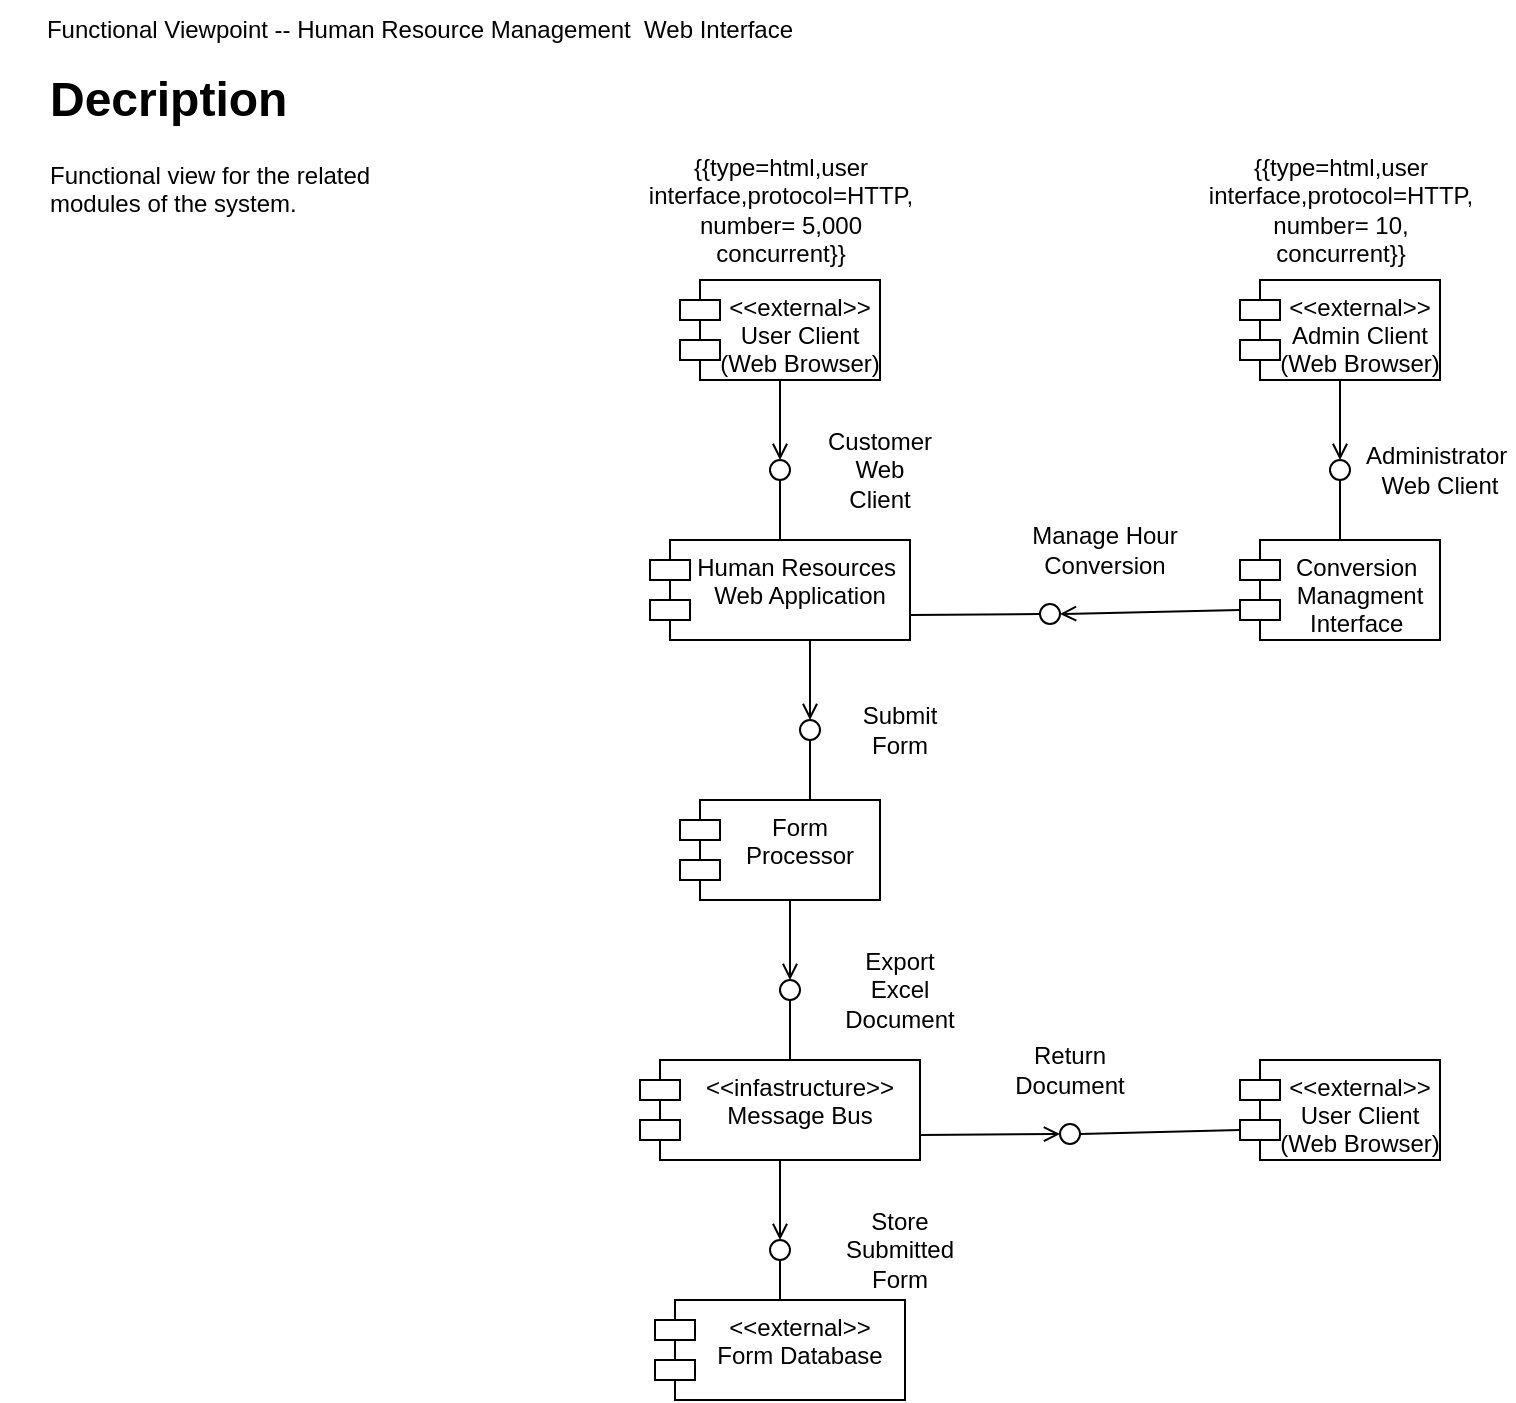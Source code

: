 <mxfile version="20.2.3" type="device" pages="2"><diagram id="2DspUBfJ3M2oVkULfJKO" name="Page-1"><mxGraphModel dx="1422" dy="865" grid="1" gridSize="10" guides="1" tooltips="1" connect="1" arrows="1" fold="1" page="1" pageScale="1" pageWidth="850" pageHeight="1100" math="0" shadow="0"><root><mxCell id="0"/><mxCell id="1" parent="0"/><mxCell id="HUgEYoBTuDRX2b_oPPKM-1" value="Functional Viewpoint -- Human Resource Management&amp;nbsp; Web Interface" style="text;html=1;strokeColor=none;fillColor=none;align=center;verticalAlign=middle;whiteSpace=wrap;rounded=0;" parent="1" vertex="1"><mxGeometry x="20" y="10" width="420" height="30" as="geometry"/></mxCell><mxCell id="HUgEYoBTuDRX2b_oPPKM-2" value="&lt;h1&gt;Decription&lt;/h1&gt;&lt;p&gt;Functional view for the related modules of the system.&lt;/p&gt;" style="text;html=1;strokeColor=none;fillColor=none;spacing=5;spacingTop=-20;whiteSpace=wrap;overflow=hidden;rounded=0;" parent="1" vertex="1"><mxGeometry x="40" y="40" width="190" height="120" as="geometry"/></mxCell><mxCell id="HUgEYoBTuDRX2b_oPPKM-3" value="&lt;&lt;external&gt;&gt;&#10;User Client&#10;(Web Browser)" style="shape=module;align=left;spacingLeft=20;align=center;verticalAlign=top;" parent="1" vertex="1"><mxGeometry x="360" y="150" width="100" height="50" as="geometry"/></mxCell><mxCell id="HUgEYoBTuDRX2b_oPPKM-4" value="{{type=html,user interface,protocol=HTTP,&lt;br&gt;number= 5,000 concurrent}}" style="text;html=1;strokeColor=none;fillColor=none;align=center;verticalAlign=middle;whiteSpace=wrap;rounded=0;" parent="1" vertex="1"><mxGeometry x="342.5" y="70" width="135" height="90" as="geometry"/></mxCell><mxCell id="HUgEYoBTuDRX2b_oPPKM-5" value="Human Resources &#10;Web Application" style="shape=module;align=left;spacingLeft=20;align=center;verticalAlign=top;" parent="1" vertex="1"><mxGeometry x="345" y="280" width="130" height="50" as="geometry"/></mxCell><mxCell id="HUgEYoBTuDRX2b_oPPKM-6" value="&lt;&lt;external&gt;&gt;&#10;Admin Client&#10;(Web Browser)" style="shape=module;align=left;spacingLeft=20;align=center;verticalAlign=top;" parent="1" vertex="1"><mxGeometry x="640" y="150" width="100" height="50" as="geometry"/></mxCell><mxCell id="HUgEYoBTuDRX2b_oPPKM-7" value="{{type=html,user interface,protocol=HTTP,&lt;br&gt;number= 10, concurrent}}" style="text;html=1;strokeColor=none;fillColor=none;align=center;verticalAlign=middle;whiteSpace=wrap;rounded=0;" parent="1" vertex="1"><mxGeometry x="622.5" y="70" width="135" height="90" as="geometry"/></mxCell><mxCell id="HUgEYoBTuDRX2b_oPPKM-8" value="Conversion &#10;Managment&#10;Interface " style="shape=module;align=left;spacingLeft=20;align=center;verticalAlign=top;" parent="1" vertex="1"><mxGeometry x="640" y="280" width="100" height="50" as="geometry"/></mxCell><mxCell id="HUgEYoBTuDRX2b_oPPKM-9" value="Form &#10;Processor" style="shape=module;align=left;spacingLeft=20;align=center;verticalAlign=top;" parent="1" vertex="1"><mxGeometry x="360" y="410" width="100" height="50" as="geometry"/></mxCell><mxCell id="HUgEYoBTuDRX2b_oPPKM-12" value="" style="ellipse;html=1;" parent="1" vertex="1"><mxGeometry x="405" y="240" width="10" height="10" as="geometry"/></mxCell><mxCell id="HUgEYoBTuDRX2b_oPPKM-13" value="" style="endArrow=open;html=1;rounded=0;align=center;verticalAlign=top;endFill=0;labelBackgroundColor=none;endSize=6;exitX=0.5;exitY=1;exitDx=0;exitDy=0;" parent="1" source="HUgEYoBTuDRX2b_oPPKM-3" edge="1"><mxGeometry relative="1" as="geometry"><mxPoint x="410" y="240" as="targetPoint"/><mxPoint x="425" y="110" as="sourcePoint"/></mxGeometry></mxCell><mxCell id="HUgEYoBTuDRX2b_oPPKM-14" value="" style="ellipse;html=1;" parent="1" vertex="1"><mxGeometry x="685" y="240" width="10" height="10" as="geometry"/></mxCell><mxCell id="HUgEYoBTuDRX2b_oPPKM-15" value="" style="endArrow=open;html=1;rounded=0;align=center;verticalAlign=top;endFill=0;labelBackgroundColor=none;endSize=6;" parent="1" source="HUgEYoBTuDRX2b_oPPKM-6" edge="1"><mxGeometry relative="1" as="geometry"><mxPoint x="690" y="240" as="targetPoint"/><mxPoint x="730" y="120" as="sourcePoint"/></mxGeometry></mxCell><mxCell id="HUgEYoBTuDRX2b_oPPKM-16" value="" style="endArrow=none;html=1;rounded=0;entryX=0.5;entryY=0;entryDx=0;entryDy=0;" parent="1" target="HUgEYoBTuDRX2b_oPPKM-5" edge="1"><mxGeometry relative="1" as="geometry"><mxPoint x="410" y="250" as="sourcePoint"/><mxPoint x="500" y="370" as="targetPoint"/></mxGeometry></mxCell><mxCell id="HUgEYoBTuDRX2b_oPPKM-18" value="" style="endArrow=none;html=1;rounded=0;entryX=0.5;entryY=0;entryDx=0;entryDy=0;" parent="1" target="HUgEYoBTuDRX2b_oPPKM-8" edge="1"><mxGeometry relative="1" as="geometry"><mxPoint x="690" y="250" as="sourcePoint"/><mxPoint x="610" y="330" as="targetPoint"/></mxGeometry></mxCell><mxCell id="HUgEYoBTuDRX2b_oPPKM-20" value="" style="ellipse;html=1;" parent="1" vertex="1"><mxGeometry x="420" y="370" width="10" height="10" as="geometry"/></mxCell><mxCell id="HUgEYoBTuDRX2b_oPPKM-21" value="" style="endArrow=open;html=1;rounded=0;align=center;verticalAlign=top;endFill=0;labelBackgroundColor=none;endSize=6;exitX=0.5;exitY=1;exitDx=0;exitDy=0;" parent="1" edge="1"><mxGeometry relative="1" as="geometry"><mxPoint x="425" y="370" as="targetPoint"/><mxPoint x="425" y="330" as="sourcePoint"/></mxGeometry></mxCell><mxCell id="HUgEYoBTuDRX2b_oPPKM-22" value="" style="endArrow=none;html=1;rounded=0;entryX=0.5;entryY=0;entryDx=0;entryDy=0;" parent="1" edge="1"><mxGeometry relative="1" as="geometry"><mxPoint x="425" y="380" as="sourcePoint"/><mxPoint x="425" y="410" as="targetPoint"/></mxGeometry></mxCell><mxCell id="HUgEYoBTuDRX2b_oPPKM-23" value="&lt;&lt;external&gt;&gt;&#10;User Client&#10;(Web Browser)&#10;" style="shape=module;align=left;spacingLeft=20;align=center;verticalAlign=top;" parent="1" vertex="1"><mxGeometry x="640" y="540" width="100" height="50" as="geometry"/></mxCell><mxCell id="HUgEYoBTuDRX2b_oPPKM-27" value="" style="ellipse;html=1;" parent="1" vertex="1"><mxGeometry x="410" y="500" width="10" height="10" as="geometry"/></mxCell><mxCell id="HUgEYoBTuDRX2b_oPPKM-28" value="" style="endArrow=open;html=1;rounded=0;align=center;verticalAlign=top;endFill=0;labelBackgroundColor=none;endSize=6;exitX=0.5;exitY=1;exitDx=0;exitDy=0;" parent="1" edge="1"><mxGeometry relative="1" as="geometry"><mxPoint x="415" y="500" as="targetPoint"/><mxPoint x="415" y="460" as="sourcePoint"/></mxGeometry></mxCell><mxCell id="HUgEYoBTuDRX2b_oPPKM-29" value="" style="endArrow=none;html=1;rounded=0;entryX=0.5;entryY=0;entryDx=0;entryDy=0;" parent="1" edge="1"><mxGeometry relative="1" as="geometry"><mxPoint x="415" y="510" as="sourcePoint"/><mxPoint x="415" y="540" as="targetPoint"/></mxGeometry></mxCell><mxCell id="HUgEYoBTuDRX2b_oPPKM-30" value="" style="ellipse;html=1;" parent="1" vertex="1"><mxGeometry x="540" y="312" width="10" height="10" as="geometry"/></mxCell><mxCell id="HUgEYoBTuDRX2b_oPPKM-31" value="" style="endArrow=open;html=1;rounded=0;align=center;verticalAlign=top;endFill=0;labelBackgroundColor=none;endSize=6;exitX=0;exitY=0;exitDx=0;exitDy=35;exitPerimeter=0;entryX=1;entryY=0.5;entryDx=0;entryDy=0;" parent="1" source="HUgEYoBTuDRX2b_oPPKM-8" target="HUgEYoBTuDRX2b_oPPKM-30" edge="1"><mxGeometry relative="1" as="geometry"><mxPoint x="600" y="315" as="targetPoint"/><mxPoint x="555" y="310" as="sourcePoint"/></mxGeometry></mxCell><mxCell id="HUgEYoBTuDRX2b_oPPKM-32" value="" style="endArrow=none;html=1;rounded=0;entryX=1;entryY=0.75;entryDx=0;entryDy=0;exitX=0;exitY=0.5;exitDx=0;exitDy=0;" parent="1" source="HUgEYoBTuDRX2b_oPPKM-30" target="HUgEYoBTuDRX2b_oPPKM-5" edge="1"><mxGeometry relative="1" as="geometry"><mxPoint x="520" y="318" as="sourcePoint"/><mxPoint x="555" y="390" as="targetPoint"/></mxGeometry></mxCell><mxCell id="HUgEYoBTuDRX2b_oPPKM-35" value="Administrator&amp;nbsp;&lt;br&gt;Web Client" style="text;html=1;strokeColor=none;fillColor=none;align=center;verticalAlign=middle;whiteSpace=wrap;rounded=0;" parent="1" vertex="1"><mxGeometry x="710" y="230" width="60" height="30" as="geometry"/></mxCell><mxCell id="HUgEYoBTuDRX2b_oPPKM-36" value="Customer Web Client" style="text;html=1;strokeColor=none;fillColor=none;align=center;verticalAlign=middle;whiteSpace=wrap;rounded=0;" parent="1" vertex="1"><mxGeometry x="430" y="230" width="60" height="30" as="geometry"/></mxCell><mxCell id="HUgEYoBTuDRX2b_oPPKM-37" value="Manage Hour Conversion" style="text;html=1;strokeColor=none;fillColor=none;align=center;verticalAlign=middle;whiteSpace=wrap;rounded=0;" parent="1" vertex="1"><mxGeometry x="515" y="270" width="115" height="30" as="geometry"/></mxCell><mxCell id="HUgEYoBTuDRX2b_oPPKM-39" value="Submit Form" style="text;html=1;strokeColor=none;fillColor=none;align=center;verticalAlign=middle;whiteSpace=wrap;rounded=0;" parent="1" vertex="1"><mxGeometry x="440" y="360" width="60" height="30" as="geometry"/></mxCell><mxCell id="HUgEYoBTuDRX2b_oPPKM-40" value="Export Excel Document" style="text;html=1;strokeColor=none;fillColor=none;align=center;verticalAlign=middle;whiteSpace=wrap;rounded=0;" parent="1" vertex="1"><mxGeometry x="440" y="490" width="60" height="30" as="geometry"/></mxCell><mxCell id="HUgEYoBTuDRX2b_oPPKM-41" value="&lt;&lt;infastructure&gt;&gt;&#10;Message Bus" style="shape=module;align=left;spacingLeft=20;align=center;verticalAlign=top;" parent="1" vertex="1"><mxGeometry x="340" y="540" width="140" height="50" as="geometry"/></mxCell><mxCell id="HUgEYoBTuDRX2b_oPPKM-42" value="" style="ellipse;html=1;" parent="1" vertex="1"><mxGeometry x="550" y="572" width="10" height="10" as="geometry"/></mxCell><mxCell id="HUgEYoBTuDRX2b_oPPKM-43" value="" style="endArrow=open;html=1;rounded=0;align=center;verticalAlign=top;endFill=0;labelBackgroundColor=none;endSize=6;exitX=1;exitY=0.75;exitDx=0;exitDy=0;entryX=0;entryY=0.5;entryDx=0;entryDy=0;" parent="1" source="HUgEYoBTuDRX2b_oPPKM-41" target="HUgEYoBTuDRX2b_oPPKM-42" edge="1"><mxGeometry relative="1" as="geometry"><mxPoint x="585" y="650" as="targetPoint"/><mxPoint x="585" y="610" as="sourcePoint"/></mxGeometry></mxCell><mxCell id="HUgEYoBTuDRX2b_oPPKM-44" value="" style="endArrow=none;html=1;rounded=0;entryX=0;entryY=0;entryDx=0;entryDy=35;entryPerimeter=0;exitX=1;exitY=0.5;exitDx=0;exitDy=0;" parent="1" source="HUgEYoBTuDRX2b_oPPKM-42" target="HUgEYoBTuDRX2b_oPPKM-23" edge="1"><mxGeometry relative="1" as="geometry"><mxPoint x="585" y="660" as="sourcePoint"/><mxPoint x="585" y="690" as="targetPoint"/></mxGeometry></mxCell><mxCell id="HUgEYoBTuDRX2b_oPPKM-45" value="&lt;&lt;external&gt;&gt;&#10;Form Database" style="shape=module;align=left;spacingLeft=20;align=center;verticalAlign=top;" parent="1" vertex="1"><mxGeometry x="347.5" y="660" width="125" height="50" as="geometry"/></mxCell><mxCell id="HUgEYoBTuDRX2b_oPPKM-49" value="" style="ellipse;html=1;" parent="1" vertex="1"><mxGeometry x="405" y="630" width="10" height="10" as="geometry"/></mxCell><mxCell id="HUgEYoBTuDRX2b_oPPKM-50" value="" style="endArrow=open;html=1;rounded=0;align=center;verticalAlign=top;endFill=0;labelBackgroundColor=none;endSize=6;exitX=0.5;exitY=1;exitDx=0;exitDy=0;entryX=0.5;entryY=0;entryDx=0;entryDy=0;" parent="1" source="HUgEYoBTuDRX2b_oPPKM-41" target="HUgEYoBTuDRX2b_oPPKM-49" edge="1"><mxGeometry relative="1" as="geometry"><mxPoint x="555" y="650" as="targetPoint"/><mxPoint x="555" y="610" as="sourcePoint"/></mxGeometry></mxCell><mxCell id="HUgEYoBTuDRX2b_oPPKM-51" value="" style="endArrow=none;html=1;rounded=0;entryX=0.5;entryY=0;entryDx=0;entryDy=0;exitX=0.5;exitY=1;exitDx=0;exitDy=0;" parent="1" source="HUgEYoBTuDRX2b_oPPKM-49" target="HUgEYoBTuDRX2b_oPPKM-45" edge="1"><mxGeometry relative="1" as="geometry"><mxPoint x="555" y="660" as="sourcePoint"/><mxPoint x="555" y="690" as="targetPoint"/></mxGeometry></mxCell><mxCell id="HUgEYoBTuDRX2b_oPPKM-52" value="Return Document" style="text;html=1;strokeColor=none;fillColor=none;align=center;verticalAlign=middle;whiteSpace=wrap;rounded=0;" parent="1" vertex="1"><mxGeometry x="525" y="530" width="60" height="30" as="geometry"/></mxCell><mxCell id="HUgEYoBTuDRX2b_oPPKM-53" value="Store Submitted Form" style="text;html=1;strokeColor=none;fillColor=none;align=center;verticalAlign=middle;whiteSpace=wrap;rounded=0;" parent="1" vertex="1"><mxGeometry x="440" y="620" width="60" height="30" as="geometry"/></mxCell></root></mxGraphModel></diagram><diagram id="og1XLVcfXyDxXzxYpnUW" name="Page-2"><mxGraphModel dx="1422" dy="865" grid="1" gridSize="10" guides="1" tooltips="1" connect="1" arrows="1" fold="1" page="1" pageScale="1" pageWidth="850" pageHeight="1100" math="0" shadow="0"><root><mxCell id="0"/><mxCell id="1" parent="0"/><mxCell id="LNLD16zEC37GT17B7Chn-1" value="Deyployment View - Human Resource Management" style="text;html=1;strokeColor=none;fillColor=none;align=center;verticalAlign=middle;whiteSpace=wrap;rounded=0;" parent="1" vertex="1"><mxGeometry x="40" y="10" width="290" height="30" as="geometry"/></mxCell><mxCell id="LNLD16zEC37GT17B7Chn-2" value="&lt;h1&gt;Description&amp;nbsp;&lt;/h1&gt;&lt;p&gt;Deployement model for the system.&lt;/p&gt;" style="text;html=1;strokeColor=none;fillColor=none;spacing=5;spacingTop=-20;whiteSpace=wrap;overflow=hidden;rounded=0;" parent="1" vertex="1"><mxGeometry x="40" y="40" width="190" height="120" as="geometry"/></mxCell><mxCell id="lI0_nVnIrPRg2yjszz97-1" value="User Client" style="verticalAlign=top;align=left;spacingTop=8;spacingLeft=2;spacingRight=12;shape=cube;size=10;direction=south;fontStyle=4;html=1;" parent="1" vertex="1"><mxGeometry x="40" y="160" width="180" height="120" as="geometry"/></mxCell><mxCell id="2vEpZy84EOipf_BcyANW-1" value="Web Browser" style="shape=module;align=left;spacingLeft=20;align=center;verticalAlign=top;" parent="1" vertex="1"><mxGeometry x="80" y="210" width="100" height="50" as="geometry"/></mxCell><mxCell id="2vEpZy84EOipf_BcyANW-2" value="" style="verticalAlign=top;align=left;spacingTop=8;spacingLeft=2;spacingRight=12;shape=cube;size=10;direction=south;fontStyle=4;html=1;" parent="1" vertex="1"><mxGeometry x="320" y="70" width="320" height="560" as="geometry"/></mxCell><mxCell id="5NVsou_5OqaInMq-MFBo-1" value="&amp;lt;&amp;lt;device&amp;gt;&amp;gt;&lt;br&gt;:Application Server&lt;br&gt;{OS:Ubuntu Linux}" style="text;html=1;strokeColor=none;fillColor=none;align=center;verticalAlign=middle;whiteSpace=wrap;rounded=0;" vertex="1" parent="1"><mxGeometry x="410" y="85" width="140" height="30" as="geometry"/></mxCell><mxCell id="IcyyXlsqAo0-gCIBpOrk-2" value="&lt;br&gt;{{OS=Windows,&lt;br&gt;vendor=Microsoft}}" style="shape=datastore;whiteSpace=wrap;html=1;" vertex="1" parent="1"><mxGeometry x="720" y="130" width="120" height="130" as="geometry"/></mxCell><mxCell id="IcyyXlsqAo0-gCIBpOrk-3" value="&lt;u&gt;Timesheet Datastore&lt;/u&gt;" style="text;html=1;strokeColor=none;fillColor=none;align=center;verticalAlign=middle;whiteSpace=wrap;rounded=0;" vertex="1" parent="1"><mxGeometry x="750" y="180" width="60" height="30" as="geometry"/></mxCell><mxCell id="IcyyXlsqAo0-gCIBpOrk-5" value="" style="endArrow=none;html=1;rounded=0;entryX=0;entryY=0.5;entryDx=0;entryDy=0;exitX=0.221;exitY=-0.003;exitDx=0;exitDy=0;exitPerimeter=0;" edge="1" parent="1" source="2vEpZy84EOipf_BcyANW-2" target="IcyyXlsqAo0-gCIBpOrk-2"><mxGeometry relative="1" as="geometry"><mxPoint x="340" y="410" as="sourcePoint"/><mxPoint x="500" y="410" as="targetPoint"/></mxGeometry></mxCell><mxCell id="IcyyXlsqAo0-gCIBpOrk-7" value="ODBC" style="text;html=1;strokeColor=none;fillColor=none;align=center;verticalAlign=middle;whiteSpace=wrap;rounded=0;" vertex="1" parent="1"><mxGeometry x="650" y="170" width="60" height="30" as="geometry"/></mxCell><mxCell id="IcyyXlsqAo0-gCIBpOrk-8" value="Admin Client" style="verticalAlign=top;align=left;spacingTop=8;spacingLeft=2;spacingRight=12;shape=cube;size=10;direction=south;fontStyle=4;html=1;" vertex="1" parent="1"><mxGeometry x="670" y="440" width="170" height="110" as="geometry"/></mxCell><mxCell id="IcyyXlsqAo0-gCIBpOrk-9" value="Coversion &#10;Management &#10;Interface" style="shape=module;align=left;spacingLeft=20;align=center;verticalAlign=top;" vertex="1" parent="1"><mxGeometry x="705" y="480" width="100" height="50" as="geometry"/></mxCell><mxCell id="elVSbQ6WxKoYQ6XP7vBy-1" value="Internal System Interface&lt;br&gt;" style="verticalAlign=top;align=left;spacingTop=8;spacingLeft=2;spacingRight=12;shape=cube;size=10;direction=south;fontStyle=4;html=1;" vertex="1" parent="1"><mxGeometry x="400" y="140" width="180" height="250" as="geometry"/></mxCell><mxCell id="IcyyXlsqAo0-gCIBpOrk-1" value="Human Resources&#10;Web Application" style="shape=module;align=left;spacingLeft=20;align=center;verticalAlign=top;" vertex="1" parent="1"><mxGeometry x="405" y="200" width="150" height="50" as="geometry"/></mxCell><mxCell id="VJqsb6KYfmRItrmfeCJD-2" value="Form Processor" style="shape=module;align=left;spacingLeft=20;align=center;verticalAlign=top;" vertex="1" parent="1"><mxGeometry x="405" y="270" width="150" height="50" as="geometry"/></mxCell><mxCell id="elVSbQ6WxKoYQ6XP7vBy-2" value="" style="endArrow=classic;html=1;rounded=0;exitX=0;exitY=0;exitDx=0;exitDy=35;exitPerimeter=0;entryX=1;entryY=0.5;entryDx=0;entryDy=0;" edge="1" parent="1" source="IcyyXlsqAo0-gCIBpOrk-9" target="VJqsb6KYfmRItrmfeCJD-2"><mxGeometry width="50" height="50" relative="1" as="geometry"><mxPoint x="400" y="520" as="sourcePoint"/><mxPoint x="450" y="470" as="targetPoint"/></mxGeometry></mxCell><mxCell id="elVSbQ6WxKoYQ6XP7vBy-3" value="HTTPS" style="text;html=1;strokeColor=none;fillColor=none;align=center;verticalAlign=middle;whiteSpace=wrap;rounded=0;" vertex="1" parent="1"><mxGeometry x="580" y="310" width="60" height="30" as="geometry"/></mxCell><mxCell id="elVSbQ6WxKoYQ6XP7vBy-4" value="" style="verticalAlign=top;align=left;spacingTop=8;spacingLeft=2;spacingRight=12;shape=cube;size=10;direction=south;fontStyle=4;html=1;" vertex="1" parent="1"><mxGeometry x="342.5" y="520" width="275" height="100" as="geometry"/></mxCell><mxCell id="89Lt45A6KXL-7jpFyp8R-1" value="" style="endArrow=classic;startArrow=classic;html=1;rounded=0;entryX=0;entryY=0;entryDx=0;entryDy=132.5;entryPerimeter=0;exitX=0;exitY=0;exitDx=250;exitDy=95;exitPerimeter=0;" edge="1" parent="1" source="elVSbQ6WxKoYQ6XP7vBy-1" target="elVSbQ6WxKoYQ6XP7vBy-4"><mxGeometry width="50" height="50" relative="1" as="geometry"><mxPoint x="400" y="520" as="sourcePoint"/><mxPoint x="450" y="470" as="targetPoint"/></mxGeometry></mxCell><mxCell id="dw6tgKQs56qFw9x6yBAW-1" value="&amp;lt;&amp;lt;internal &amp;gt;&amp;gt;" style="text;html=1;strokeColor=none;fillColor=none;align=center;verticalAlign=middle;whiteSpace=wrap;rounded=0;" vertex="1" parent="1"><mxGeometry x="450" y="535" width="90" height="30" as="geometry"/></mxCell><mxCell id="dw6tgKQs56qFw9x6yBAW-2" value="Message Bus" style="shape=module;align=left;spacingLeft=20;align=center;verticalAlign=top;" vertex="1" parent="1"><mxGeometry x="440" y="560" width="100" height="50" as="geometry"/></mxCell><mxCell id="dw6tgKQs56qFw9x6yBAW-3" value="" style="endArrow=classic;html=1;rounded=0;exitX=1;exitY=0.5;exitDx=0;exitDy=0;entryX=0;entryY=0.7;entryDx=0;entryDy=0;" edge="1" parent="1" source="dw6tgKQs56qFw9x6yBAW-2" target="IcyyXlsqAo0-gCIBpOrk-2"><mxGeometry width="50" height="50" relative="1" as="geometry"><mxPoint x="400" y="520" as="sourcePoint"/><mxPoint x="450" y="470" as="targetPoint"/></mxGeometry></mxCell><mxCell id="dw6tgKQs56qFw9x6yBAW-4" value="HTTPS" style="text;html=1;strokeColor=none;fillColor=none;align=center;verticalAlign=middle;whiteSpace=wrap;rounded=0;" vertex="1" parent="1"><mxGeometry x="650" y="230" width="60" height="30" as="geometry"/></mxCell><mxCell id="dw6tgKQs56qFw9x6yBAW-5" value="" style="endArrow=classic;html=1;rounded=0;exitX=0;exitY=0;exitDx=0;exitDy=35;exitPerimeter=0;entryX=1;entryY=0.5;entryDx=0;entryDy=0;" edge="1" parent="1" source="dw6tgKQs56qFw9x6yBAW-2" target="2vEpZy84EOipf_BcyANW-1"><mxGeometry width="50" height="50" relative="1" as="geometry"><mxPoint x="400" y="520" as="sourcePoint"/><mxPoint x="450" y="470" as="targetPoint"/></mxGeometry></mxCell><mxCell id="dw6tgKQs56qFw9x6yBAW-6" value="HTTPS" style="text;html=1;strokeColor=none;fillColor=none;align=center;verticalAlign=middle;whiteSpace=wrap;rounded=0;" vertex="1" parent="1"><mxGeometry x="220" y="280" width="60" height="30" as="geometry"/></mxCell></root></mxGraphModel></diagram></mxfile>